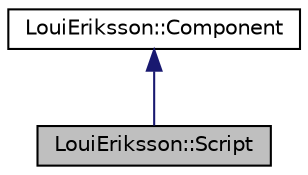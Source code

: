 digraph "LouiEriksson::Script"
{
 // LATEX_PDF_SIZE
  edge [fontname="Helvetica",fontsize="10",labelfontname="Helvetica",labelfontsize="10"];
  node [fontname="Helvetica",fontsize="10",shape=record];
  Node1 [label="LouiEriksson::Script",height=0.2,width=0.4,color="black", fillcolor="grey75", style="filled", fontcolor="black",tooltip="Base class to be inherited by scriptable types."];
  Node2 -> Node1 [dir="back",color="midnightblue",fontsize="10",style="solid",fontname="Helvetica"];
  Node2 [label="LouiEriksson::Component",height=0.2,width=0.4,color="black", fillcolor="white", style="filled",URL="$class_loui_eriksson_1_1_component.html",tooltip="Represents a Component which can be attached to a GameObject."];
}

